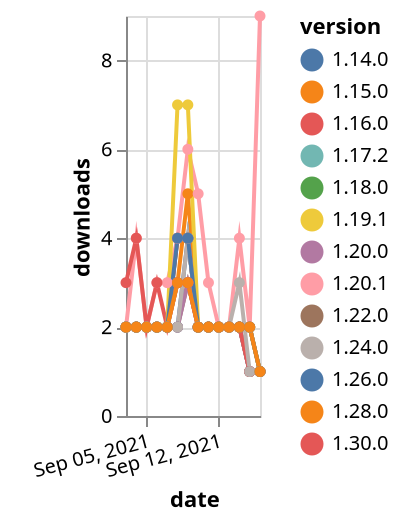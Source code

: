 {"$schema": "https://vega.github.io/schema/vega-lite/v5.json", "description": "A simple bar chart with embedded data.", "data": {"values": [{"date": "2021-09-03", "total": 2719, "delta": 2, "version": "1.17.2"}, {"date": "2021-09-04", "total": 2721, "delta": 2, "version": "1.17.2"}, {"date": "2021-09-05", "total": 2723, "delta": 2, "version": "1.17.2"}, {"date": "2021-09-06", "total": 2725, "delta": 2, "version": "1.17.2"}, {"date": "2021-09-07", "total": 2727, "delta": 2, "version": "1.17.2"}, {"date": "2021-09-08", "total": 2730, "delta": 3, "version": "1.17.2"}, {"date": "2021-09-09", "total": 2733, "delta": 3, "version": "1.17.2"}, {"date": "2021-09-10", "total": 2735, "delta": 2, "version": "1.17.2"}, {"date": "2021-09-11", "total": 2737, "delta": 2, "version": "1.17.2"}, {"date": "2021-09-12", "total": 2739, "delta": 2, "version": "1.17.2"}, {"date": "2021-09-13", "total": 2741, "delta": 2, "version": "1.17.2"}, {"date": "2021-09-14", "total": 2743, "delta": 2, "version": "1.17.2"}, {"date": "2021-09-15", "total": 2745, "delta": 2, "version": "1.17.2"}, {"date": "2021-09-16", "total": 2746, "delta": 1, "version": "1.17.2"}, {"date": "2021-09-03", "total": 2498, "delta": 2, "version": "1.18.0"}, {"date": "2021-09-04", "total": 2500, "delta": 2, "version": "1.18.0"}, {"date": "2021-09-05", "total": 2502, "delta": 2, "version": "1.18.0"}, {"date": "2021-09-06", "total": 2504, "delta": 2, "version": "1.18.0"}, {"date": "2021-09-07", "total": 2506, "delta": 2, "version": "1.18.0"}, {"date": "2021-09-08", "total": 2510, "delta": 4, "version": "1.18.0"}, {"date": "2021-09-09", "total": 2514, "delta": 4, "version": "1.18.0"}, {"date": "2021-09-10", "total": 2516, "delta": 2, "version": "1.18.0"}, {"date": "2021-09-11", "total": 2518, "delta": 2, "version": "1.18.0"}, {"date": "2021-09-12", "total": 2520, "delta": 2, "version": "1.18.0"}, {"date": "2021-09-13", "total": 2522, "delta": 2, "version": "1.18.0"}, {"date": "2021-09-14", "total": 2524, "delta": 2, "version": "1.18.0"}, {"date": "2021-09-15", "total": 2526, "delta": 2, "version": "1.18.0"}, {"date": "2021-09-16", "total": 2527, "delta": 1, "version": "1.18.0"}, {"date": "2021-09-03", "total": 1631, "delta": 2, "version": "1.22.0"}, {"date": "2021-09-04", "total": 1633, "delta": 2, "version": "1.22.0"}, {"date": "2021-09-05", "total": 1635, "delta": 2, "version": "1.22.0"}, {"date": "2021-09-06", "total": 1637, "delta": 2, "version": "1.22.0"}, {"date": "2021-09-07", "total": 1639, "delta": 2, "version": "1.22.0"}, {"date": "2021-09-08", "total": 1641, "delta": 2, "version": "1.22.0"}, {"date": "2021-09-09", "total": 1644, "delta": 3, "version": "1.22.0"}, {"date": "2021-09-10", "total": 1646, "delta": 2, "version": "1.22.0"}, {"date": "2021-09-11", "total": 1648, "delta": 2, "version": "1.22.0"}, {"date": "2021-09-12", "total": 1650, "delta": 2, "version": "1.22.0"}, {"date": "2021-09-13", "total": 1652, "delta": 2, "version": "1.22.0"}, {"date": "2021-09-14", "total": 1654, "delta": 2, "version": "1.22.0"}, {"date": "2021-09-15", "total": 1655, "delta": 1, "version": "1.22.0"}, {"date": "2021-09-16", "total": 1656, "delta": 1, "version": "1.22.0"}, {"date": "2021-09-03", "total": 732, "delta": 2, "version": "1.28.0"}, {"date": "2021-09-04", "total": 734, "delta": 2, "version": "1.28.0"}, {"date": "2021-09-05", "total": 736, "delta": 2, "version": "1.28.0"}, {"date": "2021-09-06", "total": 738, "delta": 2, "version": "1.28.0"}, {"date": "2021-09-07", "total": 740, "delta": 2, "version": "1.28.0"}, {"date": "2021-09-08", "total": 743, "delta": 3, "version": "1.28.0"}, {"date": "2021-09-09", "total": 748, "delta": 5, "version": "1.28.0"}, {"date": "2021-09-10", "total": 750, "delta": 2, "version": "1.28.0"}, {"date": "2021-09-11", "total": 752, "delta": 2, "version": "1.28.0"}, {"date": "2021-09-12", "total": 754, "delta": 2, "version": "1.28.0"}, {"date": "2021-09-13", "total": 756, "delta": 2, "version": "1.28.0"}, {"date": "2021-09-14", "total": 758, "delta": 2, "version": "1.28.0"}, {"date": "2021-09-15", "total": 759, "delta": 1, "version": "1.28.0"}, {"date": "2021-09-16", "total": 760, "delta": 1, "version": "1.28.0"}, {"date": "2021-09-03", "total": 1024, "delta": 2, "version": "1.26.0"}, {"date": "2021-09-04", "total": 1026, "delta": 2, "version": "1.26.0"}, {"date": "2021-09-05", "total": 1028, "delta": 2, "version": "1.26.0"}, {"date": "2021-09-06", "total": 1030, "delta": 2, "version": "1.26.0"}, {"date": "2021-09-07", "total": 1032, "delta": 2, "version": "1.26.0"}, {"date": "2021-09-08", "total": 1034, "delta": 2, "version": "1.26.0"}, {"date": "2021-09-09", "total": 1038, "delta": 4, "version": "1.26.0"}, {"date": "2021-09-10", "total": 1040, "delta": 2, "version": "1.26.0"}, {"date": "2021-09-11", "total": 1042, "delta": 2, "version": "1.26.0"}, {"date": "2021-09-12", "total": 1044, "delta": 2, "version": "1.26.0"}, {"date": "2021-09-13", "total": 1046, "delta": 2, "version": "1.26.0"}, {"date": "2021-09-14", "total": 1048, "delta": 2, "version": "1.26.0"}, {"date": "2021-09-15", "total": 1049, "delta": 1, "version": "1.26.0"}, {"date": "2021-09-16", "total": 1050, "delta": 1, "version": "1.26.0"}, {"date": "2021-09-03", "total": 2191, "delta": 2, "version": "1.20.0"}, {"date": "2021-09-04", "total": 2193, "delta": 2, "version": "1.20.0"}, {"date": "2021-09-05", "total": 2195, "delta": 2, "version": "1.20.0"}, {"date": "2021-09-06", "total": 2197, "delta": 2, "version": "1.20.0"}, {"date": "2021-09-07", "total": 2199, "delta": 2, "version": "1.20.0"}, {"date": "2021-09-08", "total": 2201, "delta": 2, "version": "1.20.0"}, {"date": "2021-09-09", "total": 2204, "delta": 3, "version": "1.20.0"}, {"date": "2021-09-10", "total": 2206, "delta": 2, "version": "1.20.0"}, {"date": "2021-09-11", "total": 2208, "delta": 2, "version": "1.20.0"}, {"date": "2021-09-12", "total": 2210, "delta": 2, "version": "1.20.0"}, {"date": "2021-09-13", "total": 2212, "delta": 2, "version": "1.20.0"}, {"date": "2021-09-14", "total": 2214, "delta": 2, "version": "1.20.0"}, {"date": "2021-09-15", "total": 2215, "delta": 1, "version": "1.20.0"}, {"date": "2021-09-16", "total": 2216, "delta": 1, "version": "1.20.0"}, {"date": "2021-09-03", "total": 4627, "delta": 2, "version": "1.16.0"}, {"date": "2021-09-04", "total": 4629, "delta": 2, "version": "1.16.0"}, {"date": "2021-09-05", "total": 4631, "delta": 2, "version": "1.16.0"}, {"date": "2021-09-06", "total": 4633, "delta": 2, "version": "1.16.0"}, {"date": "2021-09-07", "total": 4635, "delta": 2, "version": "1.16.0"}, {"date": "2021-09-08", "total": 4639, "delta": 4, "version": "1.16.0"}, {"date": "2021-09-09", "total": 4643, "delta": 4, "version": "1.16.0"}, {"date": "2021-09-10", "total": 4645, "delta": 2, "version": "1.16.0"}, {"date": "2021-09-11", "total": 4647, "delta": 2, "version": "1.16.0"}, {"date": "2021-09-12", "total": 4649, "delta": 2, "version": "1.16.0"}, {"date": "2021-09-13", "total": 4651, "delta": 2, "version": "1.16.0"}, {"date": "2021-09-14", "total": 4653, "delta": 2, "version": "1.16.0"}, {"date": "2021-09-15", "total": 4655, "delta": 2, "version": "1.16.0"}, {"date": "2021-09-16", "total": 4656, "delta": 1, "version": "1.16.0"}, {"date": "2021-09-03", "total": 4342, "delta": 2, "version": "1.20.1"}, {"date": "2021-09-04", "total": 4346, "delta": 4, "version": "1.20.1"}, {"date": "2021-09-05", "total": 4348, "delta": 2, "version": "1.20.1"}, {"date": "2021-09-06", "total": 4351, "delta": 3, "version": "1.20.1"}, {"date": "2021-09-07", "total": 4354, "delta": 3, "version": "1.20.1"}, {"date": "2021-09-08", "total": 4358, "delta": 4, "version": "1.20.1"}, {"date": "2021-09-09", "total": 4364, "delta": 6, "version": "1.20.1"}, {"date": "2021-09-10", "total": 4369, "delta": 5, "version": "1.20.1"}, {"date": "2021-09-11", "total": 4372, "delta": 3, "version": "1.20.1"}, {"date": "2021-09-12", "total": 4374, "delta": 2, "version": "1.20.1"}, {"date": "2021-09-13", "total": 4376, "delta": 2, "version": "1.20.1"}, {"date": "2021-09-14", "total": 4380, "delta": 4, "version": "1.20.1"}, {"date": "2021-09-15", "total": 4382, "delta": 2, "version": "1.20.1"}, {"date": "2021-09-16", "total": 4391, "delta": 9, "version": "1.20.1"}, {"date": "2021-09-03", "total": 241, "delta": 3, "version": "1.30.0"}, {"date": "2021-09-04", "total": 245, "delta": 4, "version": "1.30.0"}, {"date": "2021-09-05", "total": 247, "delta": 2, "version": "1.30.0"}, {"date": "2021-09-06", "total": 250, "delta": 3, "version": "1.30.0"}, {"date": "2021-09-07", "total": 252, "delta": 2, "version": "1.30.0"}, {"date": "2021-09-08", "total": 255, "delta": 3, "version": "1.30.0"}, {"date": "2021-09-09", "total": 258, "delta": 3, "version": "1.30.0"}, {"date": "2021-09-10", "total": 260, "delta": 2, "version": "1.30.0"}, {"date": "2021-09-11", "total": 262, "delta": 2, "version": "1.30.0"}, {"date": "2021-09-12", "total": 264, "delta": 2, "version": "1.30.0"}, {"date": "2021-09-13", "total": 266, "delta": 2, "version": "1.30.0"}, {"date": "2021-09-14", "total": 268, "delta": 2, "version": "1.30.0"}, {"date": "2021-09-15", "total": 269, "delta": 1, "version": "1.30.0"}, {"date": "2021-09-16", "total": 270, "delta": 1, "version": "1.30.0"}, {"date": "2021-09-03", "total": 1779, "delta": 2, "version": "1.24.0"}, {"date": "2021-09-04", "total": 1781, "delta": 2, "version": "1.24.0"}, {"date": "2021-09-05", "total": 1783, "delta": 2, "version": "1.24.0"}, {"date": "2021-09-06", "total": 1785, "delta": 2, "version": "1.24.0"}, {"date": "2021-09-07", "total": 1787, "delta": 2, "version": "1.24.0"}, {"date": "2021-09-08", "total": 1789, "delta": 2, "version": "1.24.0"}, {"date": "2021-09-09", "total": 1793, "delta": 4, "version": "1.24.0"}, {"date": "2021-09-10", "total": 1795, "delta": 2, "version": "1.24.0"}, {"date": "2021-09-11", "total": 1797, "delta": 2, "version": "1.24.0"}, {"date": "2021-09-12", "total": 1799, "delta": 2, "version": "1.24.0"}, {"date": "2021-09-13", "total": 1801, "delta": 2, "version": "1.24.0"}, {"date": "2021-09-14", "total": 1804, "delta": 3, "version": "1.24.0"}, {"date": "2021-09-15", "total": 1805, "delta": 1, "version": "1.24.0"}, {"date": "2021-09-16", "total": 1806, "delta": 1, "version": "1.24.0"}, {"date": "2021-09-03", "total": 3849, "delta": 2, "version": "1.19.1"}, {"date": "2021-09-04", "total": 3851, "delta": 2, "version": "1.19.1"}, {"date": "2021-09-05", "total": 3853, "delta": 2, "version": "1.19.1"}, {"date": "2021-09-06", "total": 3855, "delta": 2, "version": "1.19.1"}, {"date": "2021-09-07", "total": 3857, "delta": 2, "version": "1.19.1"}, {"date": "2021-09-08", "total": 3864, "delta": 7, "version": "1.19.1"}, {"date": "2021-09-09", "total": 3871, "delta": 7, "version": "1.19.1"}, {"date": "2021-09-10", "total": 3873, "delta": 2, "version": "1.19.1"}, {"date": "2021-09-11", "total": 3875, "delta": 2, "version": "1.19.1"}, {"date": "2021-09-12", "total": 3877, "delta": 2, "version": "1.19.1"}, {"date": "2021-09-13", "total": 3879, "delta": 2, "version": "1.19.1"}, {"date": "2021-09-14", "total": 3881, "delta": 2, "version": "1.19.1"}, {"date": "2021-09-15", "total": 3883, "delta": 2, "version": "1.19.1"}, {"date": "2021-09-16", "total": 3884, "delta": 1, "version": "1.19.1"}, {"date": "2021-09-03", "total": 3130, "delta": 2, "version": "1.14.0"}, {"date": "2021-09-04", "total": 3132, "delta": 2, "version": "1.14.0"}, {"date": "2021-09-05", "total": 3134, "delta": 2, "version": "1.14.0"}, {"date": "2021-09-06", "total": 3136, "delta": 2, "version": "1.14.0"}, {"date": "2021-09-07", "total": 3138, "delta": 2, "version": "1.14.0"}, {"date": "2021-09-08", "total": 3142, "delta": 4, "version": "1.14.0"}, {"date": "2021-09-09", "total": 3146, "delta": 4, "version": "1.14.0"}, {"date": "2021-09-10", "total": 3148, "delta": 2, "version": "1.14.0"}, {"date": "2021-09-11", "total": 3150, "delta": 2, "version": "1.14.0"}, {"date": "2021-09-12", "total": 3152, "delta": 2, "version": "1.14.0"}, {"date": "2021-09-13", "total": 3154, "delta": 2, "version": "1.14.0"}, {"date": "2021-09-14", "total": 3156, "delta": 2, "version": "1.14.0"}, {"date": "2021-09-15", "total": 3158, "delta": 2, "version": "1.14.0"}, {"date": "2021-09-16", "total": 3159, "delta": 1, "version": "1.14.0"}, {"date": "2021-09-03", "total": 2570, "delta": 2, "version": "1.15.0"}, {"date": "2021-09-04", "total": 2572, "delta": 2, "version": "1.15.0"}, {"date": "2021-09-05", "total": 2574, "delta": 2, "version": "1.15.0"}, {"date": "2021-09-06", "total": 2576, "delta": 2, "version": "1.15.0"}, {"date": "2021-09-07", "total": 2578, "delta": 2, "version": "1.15.0"}, {"date": "2021-09-08", "total": 2581, "delta": 3, "version": "1.15.0"}, {"date": "2021-09-09", "total": 2584, "delta": 3, "version": "1.15.0"}, {"date": "2021-09-10", "total": 2586, "delta": 2, "version": "1.15.0"}, {"date": "2021-09-11", "total": 2588, "delta": 2, "version": "1.15.0"}, {"date": "2021-09-12", "total": 2590, "delta": 2, "version": "1.15.0"}, {"date": "2021-09-13", "total": 2592, "delta": 2, "version": "1.15.0"}, {"date": "2021-09-14", "total": 2594, "delta": 2, "version": "1.15.0"}, {"date": "2021-09-15", "total": 2596, "delta": 2, "version": "1.15.0"}, {"date": "2021-09-16", "total": 2597, "delta": 1, "version": "1.15.0"}]}, "width": "container", "mark": {"type": "line", "point": {"filled": true}}, "encoding": {"x": {"field": "date", "type": "temporal", "timeUnit": "yearmonthdate", "title": "date", "axis": {"labelAngle": -15}}, "y": {"field": "delta", "type": "quantitative", "title": "downloads"}, "color": {"field": "version", "type": "nominal"}, "tooltip": {"field": "delta"}}}